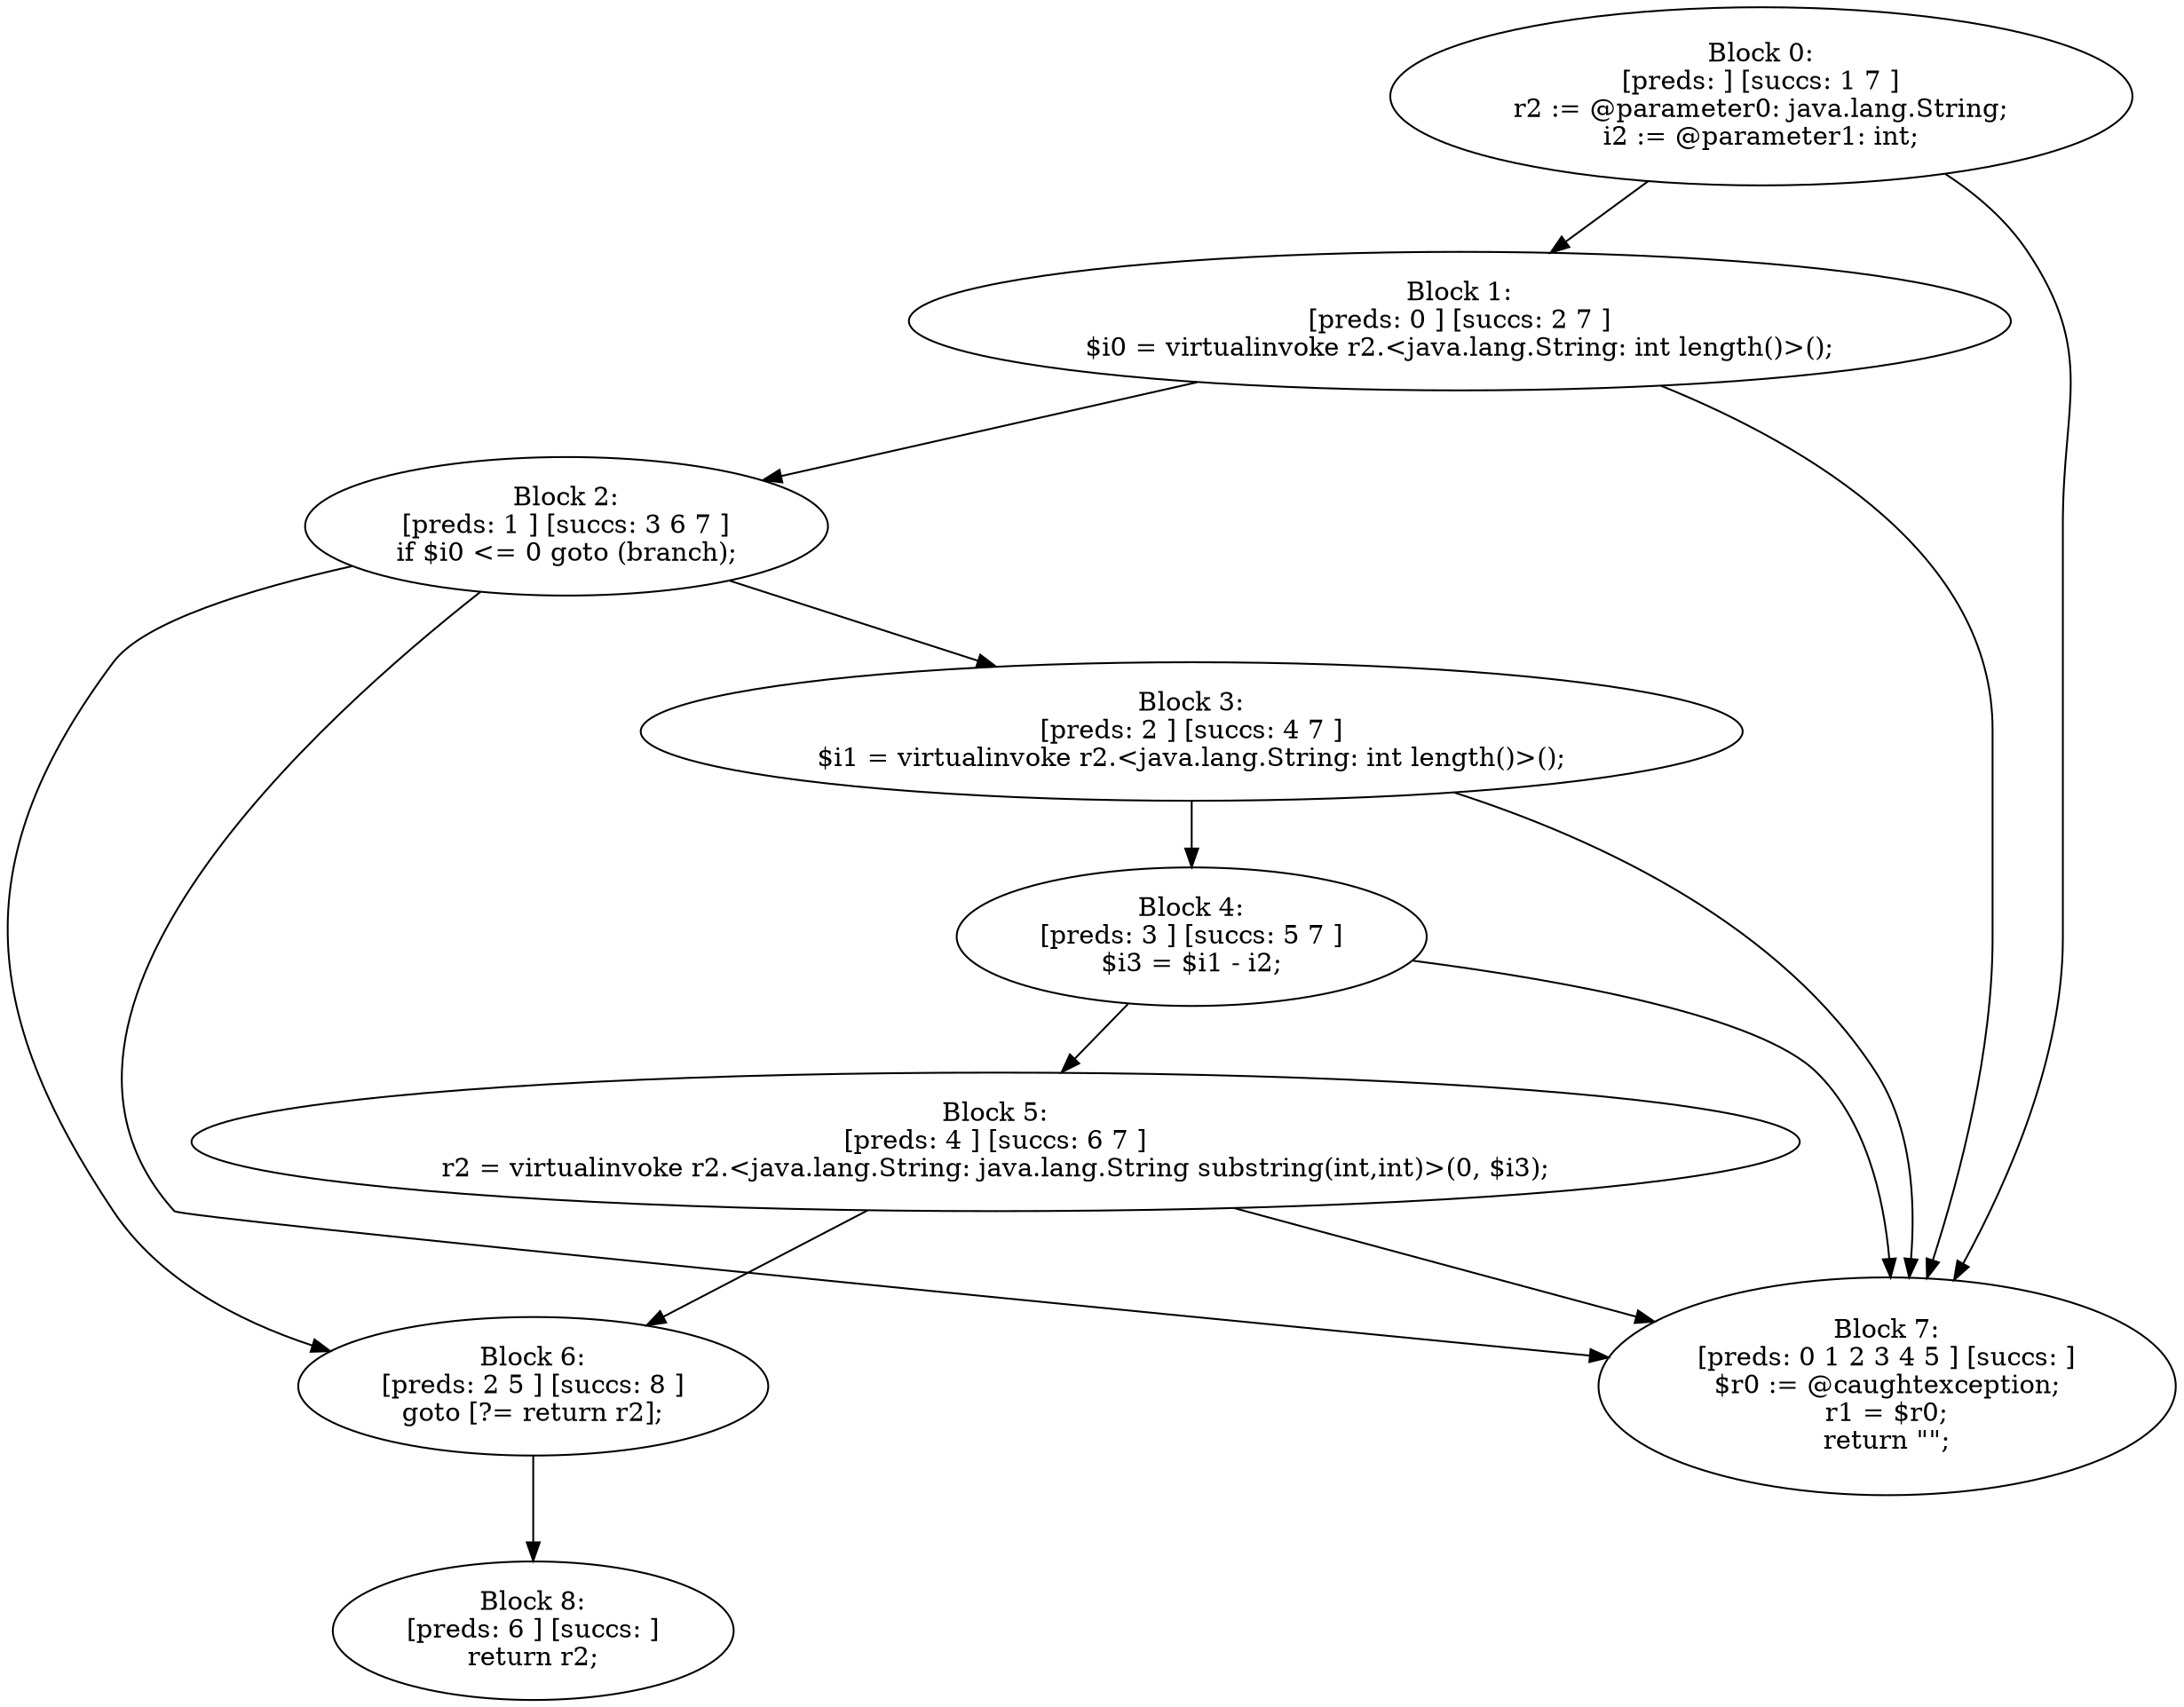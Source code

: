 digraph "unitGraph" {
    "Block 0:
[preds: ] [succs: 1 7 ]
r2 := @parameter0: java.lang.String;
i2 := @parameter1: int;
"
    "Block 1:
[preds: 0 ] [succs: 2 7 ]
$i0 = virtualinvoke r2.<java.lang.String: int length()>();
"
    "Block 2:
[preds: 1 ] [succs: 3 6 7 ]
if $i0 <= 0 goto (branch);
"
    "Block 3:
[preds: 2 ] [succs: 4 7 ]
$i1 = virtualinvoke r2.<java.lang.String: int length()>();
"
    "Block 4:
[preds: 3 ] [succs: 5 7 ]
$i3 = $i1 - i2;
"
    "Block 5:
[preds: 4 ] [succs: 6 7 ]
r2 = virtualinvoke r2.<java.lang.String: java.lang.String substring(int,int)>(0, $i3);
"
    "Block 6:
[preds: 2 5 ] [succs: 8 ]
goto [?= return r2];
"
    "Block 7:
[preds: 0 1 2 3 4 5 ] [succs: ]
$r0 := @caughtexception;
r1 = $r0;
return \"\";
"
    "Block 8:
[preds: 6 ] [succs: ]
return r2;
"
    "Block 0:
[preds: ] [succs: 1 7 ]
r2 := @parameter0: java.lang.String;
i2 := @parameter1: int;
"->"Block 1:
[preds: 0 ] [succs: 2 7 ]
$i0 = virtualinvoke r2.<java.lang.String: int length()>();
";
    "Block 0:
[preds: ] [succs: 1 7 ]
r2 := @parameter0: java.lang.String;
i2 := @parameter1: int;
"->"Block 7:
[preds: 0 1 2 3 4 5 ] [succs: ]
$r0 := @caughtexception;
r1 = $r0;
return \"\";
";
    "Block 1:
[preds: 0 ] [succs: 2 7 ]
$i0 = virtualinvoke r2.<java.lang.String: int length()>();
"->"Block 2:
[preds: 1 ] [succs: 3 6 7 ]
if $i0 <= 0 goto (branch);
";
    "Block 1:
[preds: 0 ] [succs: 2 7 ]
$i0 = virtualinvoke r2.<java.lang.String: int length()>();
"->"Block 7:
[preds: 0 1 2 3 4 5 ] [succs: ]
$r0 := @caughtexception;
r1 = $r0;
return \"\";
";
    "Block 2:
[preds: 1 ] [succs: 3 6 7 ]
if $i0 <= 0 goto (branch);
"->"Block 3:
[preds: 2 ] [succs: 4 7 ]
$i1 = virtualinvoke r2.<java.lang.String: int length()>();
";
    "Block 2:
[preds: 1 ] [succs: 3 6 7 ]
if $i0 <= 0 goto (branch);
"->"Block 6:
[preds: 2 5 ] [succs: 8 ]
goto [?= return r2];
";
    "Block 2:
[preds: 1 ] [succs: 3 6 7 ]
if $i0 <= 0 goto (branch);
"->"Block 7:
[preds: 0 1 2 3 4 5 ] [succs: ]
$r0 := @caughtexception;
r1 = $r0;
return \"\";
";
    "Block 3:
[preds: 2 ] [succs: 4 7 ]
$i1 = virtualinvoke r2.<java.lang.String: int length()>();
"->"Block 4:
[preds: 3 ] [succs: 5 7 ]
$i3 = $i1 - i2;
";
    "Block 3:
[preds: 2 ] [succs: 4 7 ]
$i1 = virtualinvoke r2.<java.lang.String: int length()>();
"->"Block 7:
[preds: 0 1 2 3 4 5 ] [succs: ]
$r0 := @caughtexception;
r1 = $r0;
return \"\";
";
    "Block 4:
[preds: 3 ] [succs: 5 7 ]
$i3 = $i1 - i2;
"->"Block 5:
[preds: 4 ] [succs: 6 7 ]
r2 = virtualinvoke r2.<java.lang.String: java.lang.String substring(int,int)>(0, $i3);
";
    "Block 4:
[preds: 3 ] [succs: 5 7 ]
$i3 = $i1 - i2;
"->"Block 7:
[preds: 0 1 2 3 4 5 ] [succs: ]
$r0 := @caughtexception;
r1 = $r0;
return \"\";
";
    "Block 5:
[preds: 4 ] [succs: 6 7 ]
r2 = virtualinvoke r2.<java.lang.String: java.lang.String substring(int,int)>(0, $i3);
"->"Block 6:
[preds: 2 5 ] [succs: 8 ]
goto [?= return r2];
";
    "Block 5:
[preds: 4 ] [succs: 6 7 ]
r2 = virtualinvoke r2.<java.lang.String: java.lang.String substring(int,int)>(0, $i3);
"->"Block 7:
[preds: 0 1 2 3 4 5 ] [succs: ]
$r0 := @caughtexception;
r1 = $r0;
return \"\";
";
    "Block 6:
[preds: 2 5 ] [succs: 8 ]
goto [?= return r2];
"->"Block 8:
[preds: 6 ] [succs: ]
return r2;
";
}
